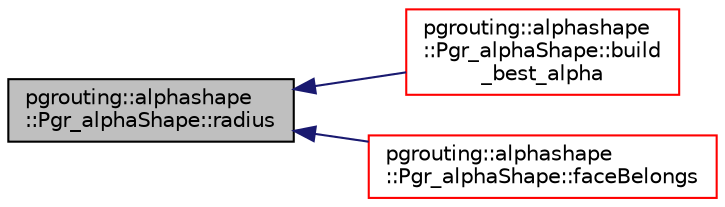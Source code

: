 digraph "pgrouting::alphashape::Pgr_alphaShape::radius"
{
  edge [fontname="Helvetica",fontsize="10",labelfontname="Helvetica",labelfontsize="10"];
  node [fontname="Helvetica",fontsize="10",shape=record];
  rankdir="LR";
  Node149 [label="pgrouting::alphashape\l::Pgr_alphaShape::radius",height=0.2,width=0.4,color="black", fillcolor="grey75", style="filled", fontcolor="black"];
  Node149 -> Node150 [dir="back",color="midnightblue",fontsize="10",style="solid",fontname="Helvetica"];
  Node150 [label="pgrouting::alphashape\l::Pgr_alphaShape::build\l_best_alpha",height=0.2,width=0.4,color="red", fillcolor="white", style="filled",URL="$classpgrouting_1_1alphashape_1_1Pgr__alphaShape.html#ab3e348fc5e207a8ec49b46d0771f33ca"];
  Node149 -> Node152 [dir="back",color="midnightblue",fontsize="10",style="solid",fontname="Helvetica"];
  Node152 [label="pgrouting::alphashape\l::Pgr_alphaShape::faceBelongs",height=0.2,width=0.4,color="red", fillcolor="white", style="filled",URL="$classpgrouting_1_1alphashape_1_1Pgr__alphaShape.html#a08beee755353933f89cf91ea79708188"];
}
